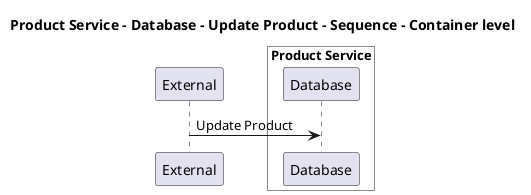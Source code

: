 @startuml

title Product Service - Database - Update Product - Sequence - Container level

participant "External" as C4InterFlow.SoftwareSystems.ExternalSystem

box "Product Service" #White
    participant "Database" as ECommercePlatform.SoftwareSystems.ProductService.Containers.Database
end box


C4InterFlow.SoftwareSystems.ExternalSystem -> ECommercePlatform.SoftwareSystems.ProductService.Containers.Database : Update Product


@enduml
